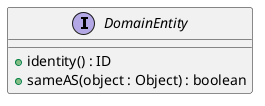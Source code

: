 @startuml
'Attribute syntax: <visibility> <name> : <type> <multiplicity> = <default>
'Method syntax: <visibility> <name (parameter-list)> : <return-type> - For simplicity the type of the parameter-list is not specified

interface DomainEntity{

    +identity() : ID
    +sameAS(object : Object) : boolean
}

@enduml